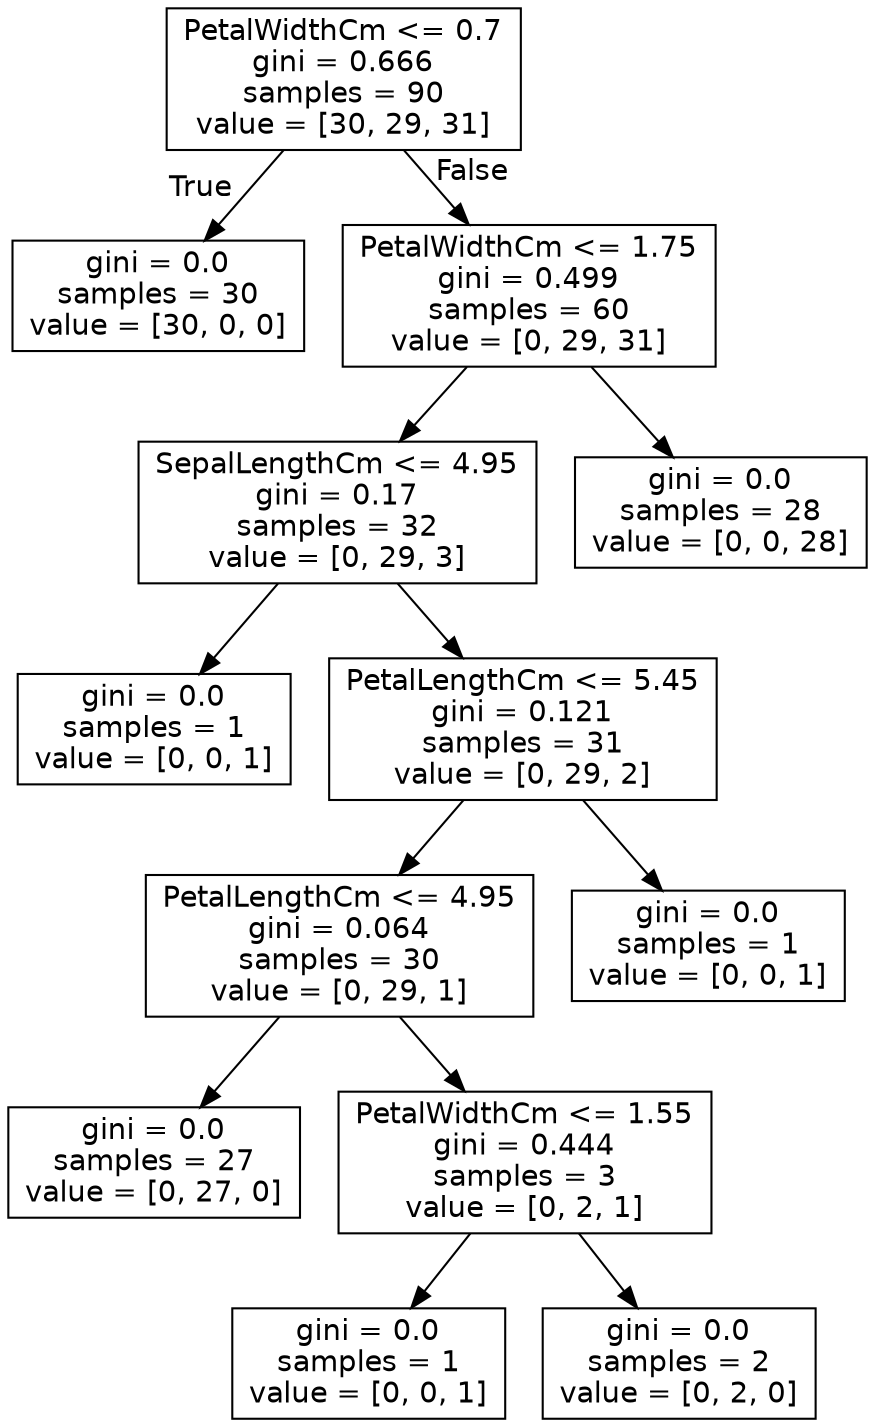 digraph Tree {
node [shape=box, fontname="helvetica"] ;
edge [fontname="helvetica"] ;
0 [label="PetalWidthCm <= 0.7\ngini = 0.666\nsamples = 90\nvalue = [30, 29, 31]"] ;
1 [label="gini = 0.0\nsamples = 30\nvalue = [30, 0, 0]"] ;
0 -> 1 [labeldistance=2.5, labelangle=45, headlabel="True"] ;
2 [label="PetalWidthCm <= 1.75\ngini = 0.499\nsamples = 60\nvalue = [0, 29, 31]"] ;
0 -> 2 [labeldistance=2.5, labelangle=-45, headlabel="False"] ;
3 [label="SepalLengthCm <= 4.95\ngini = 0.17\nsamples = 32\nvalue = [0, 29, 3]"] ;
2 -> 3 ;
4 [label="gini = 0.0\nsamples = 1\nvalue = [0, 0, 1]"] ;
3 -> 4 ;
5 [label="PetalLengthCm <= 5.45\ngini = 0.121\nsamples = 31\nvalue = [0, 29, 2]"] ;
3 -> 5 ;
6 [label="PetalLengthCm <= 4.95\ngini = 0.064\nsamples = 30\nvalue = [0, 29, 1]"] ;
5 -> 6 ;
7 [label="gini = 0.0\nsamples = 27\nvalue = [0, 27, 0]"] ;
6 -> 7 ;
8 [label="PetalWidthCm <= 1.55\ngini = 0.444\nsamples = 3\nvalue = [0, 2, 1]"] ;
6 -> 8 ;
9 [label="gini = 0.0\nsamples = 1\nvalue = [0, 0, 1]"] ;
8 -> 9 ;
10 [label="gini = 0.0\nsamples = 2\nvalue = [0, 2, 0]"] ;
8 -> 10 ;
11 [label="gini = 0.0\nsamples = 1\nvalue = [0, 0, 1]"] ;
5 -> 11 ;
12 [label="gini = 0.0\nsamples = 28\nvalue = [0, 0, 28]"] ;
2 -> 12 ;
}